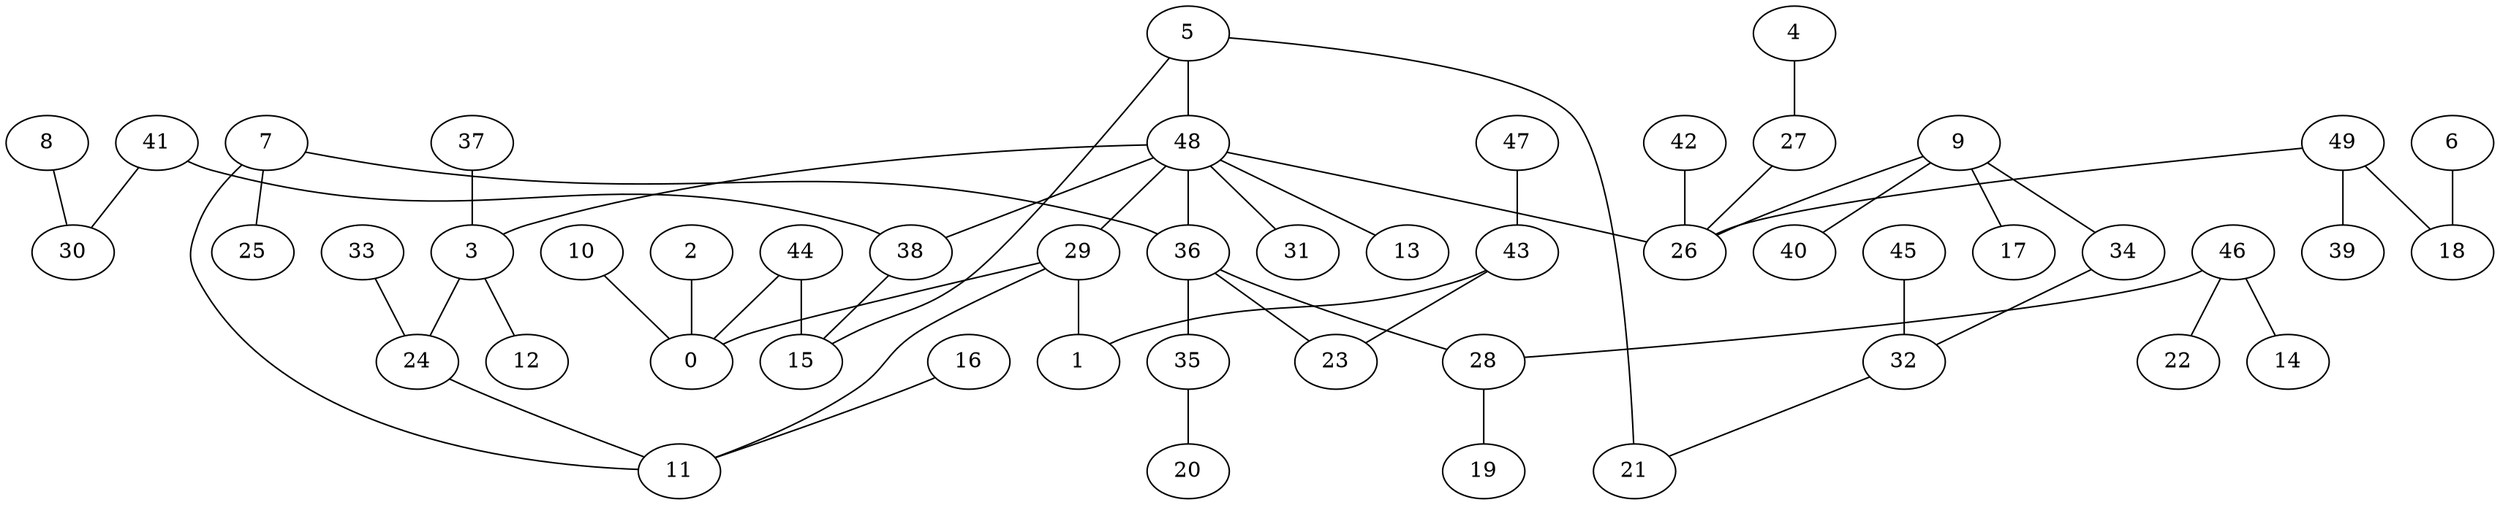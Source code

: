 digraph GG_graph {

subgraph G_graph {
edge [color = black]
"4" -> "27" [dir = none]
"33" -> "24" [dir = none]
"16" -> "11" [dir = none]
"47" -> "43" [dir = none]
"37" -> "3" [dir = none]
"2" -> "0" [dir = none]
"8" -> "30" [dir = none]
"10" -> "0" [dir = none]
"7" -> "25" [dir = none]
"7" -> "36" [dir = none]
"44" -> "0" [dir = none]
"48" -> "31" [dir = none]
"48" -> "13" [dir = none]
"48" -> "26" [dir = none]
"48" -> "29" [dir = none]
"48" -> "38" [dir = none]
"48" -> "3" [dir = none]
"48" -> "36" [dir = none]
"29" -> "0" [dir = none]
"29" -> "11" [dir = none]
"27" -> "26" [dir = none]
"35" -> "20" [dir = none]
"5" -> "21" [dir = none]
"5" -> "15" [dir = none]
"5" -> "48" [dir = none]
"36" -> "23" [dir = none]
"36" -> "35" [dir = none]
"36" -> "28" [dir = none]
"43" -> "1" [dir = none]
"43" -> "23" [dir = none]
"46" -> "14" [dir = none]
"46" -> "22" [dir = none]
"46" -> "28" [dir = none]
"32" -> "21" [dir = none]
"28" -> "19" [dir = none]
"41" -> "30" [dir = none]
"41" -> "38" [dir = none]
"49" -> "39" [dir = none]
"49" -> "18" [dir = none]
"49" -> "26" [dir = none]
"42" -> "26" [dir = none]
"9" -> "17" [dir = none]
"9" -> "40" [dir = none]
"9" -> "34" [dir = none]
"6" -> "18" [dir = none]
"45" -> "32" [dir = none]
"3" -> "12" [dir = none]
"34" -> "32" [dir = none]
"24" -> "11" [dir = none]
"44" -> "15" [dir = none]
"3" -> "24" [dir = none]
"29" -> "1" [dir = none]
"9" -> "26" [dir = none]
"7" -> "11" [dir = none]
"38" -> "15" [dir = none]
}

}
